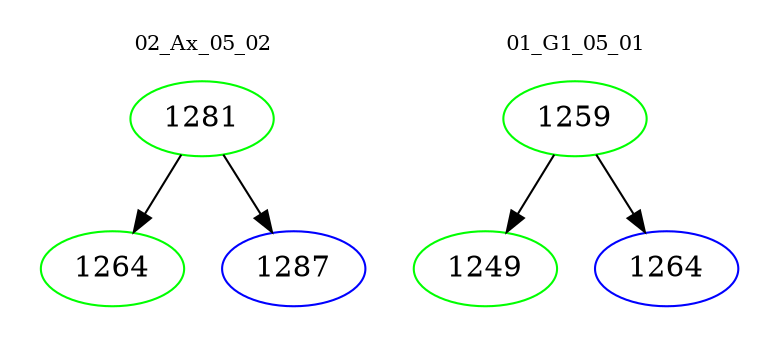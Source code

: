 digraph{
subgraph cluster_0 {
color = white
label = "02_Ax_05_02";
fontsize=10;
T0_1281 [label="1281", color="green"]
T0_1281 -> T0_1264 [color="black"]
T0_1264 [label="1264", color="green"]
T0_1281 -> T0_1287 [color="black"]
T0_1287 [label="1287", color="blue"]
}
subgraph cluster_1 {
color = white
label = "01_G1_05_01";
fontsize=10;
T1_1259 [label="1259", color="green"]
T1_1259 -> T1_1249 [color="black"]
T1_1249 [label="1249", color="green"]
T1_1259 -> T1_1264 [color="black"]
T1_1264 [label="1264", color="blue"]
}
}

